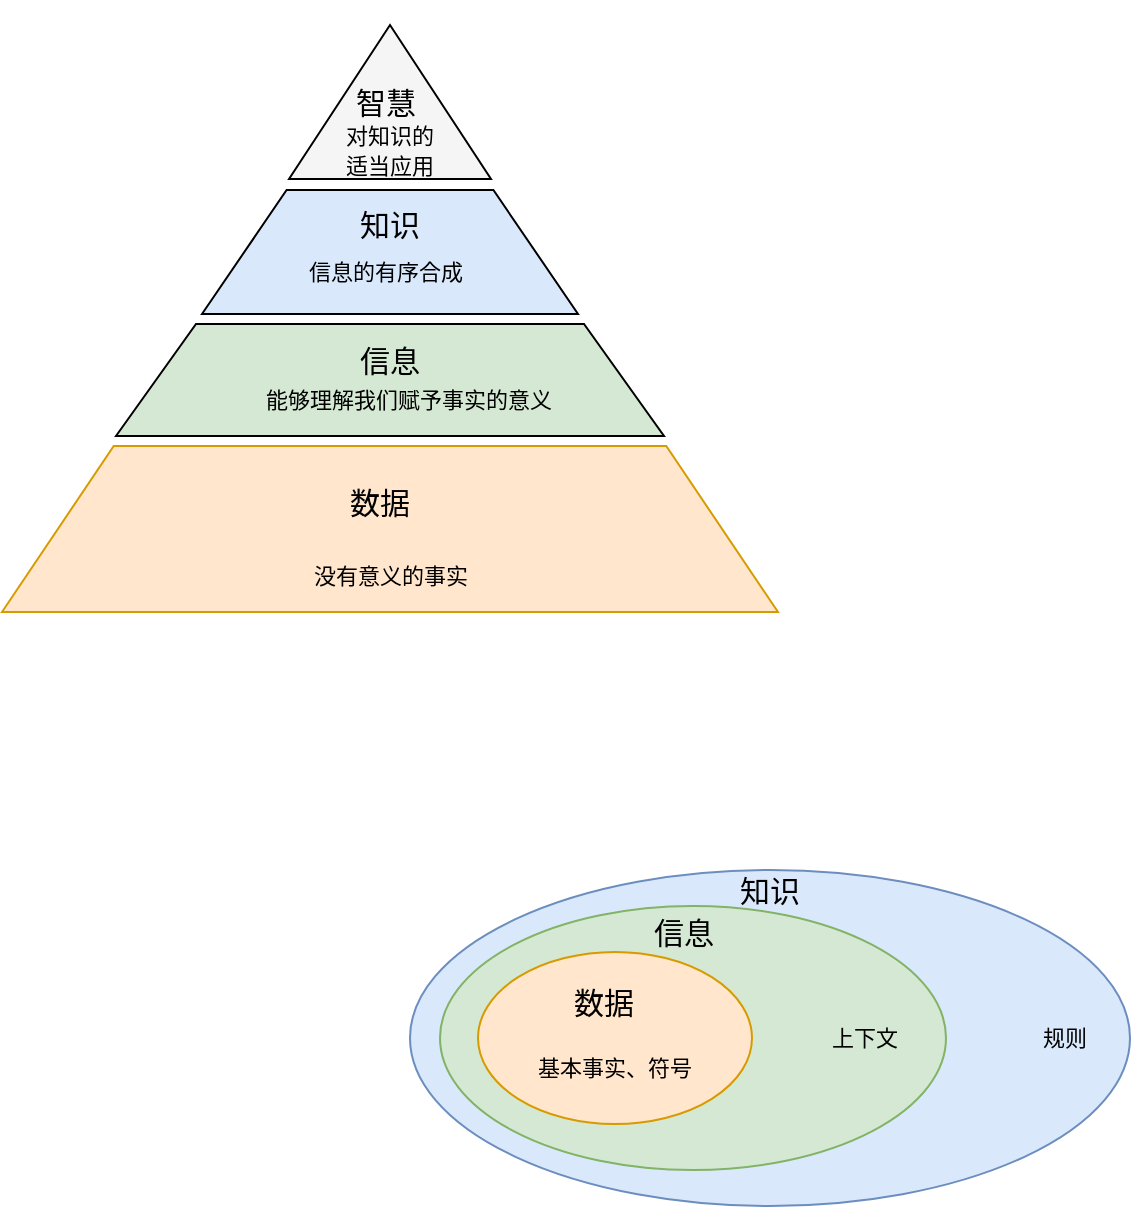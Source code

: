 <mxfile version="15.8.6" type="github">
  <diagram id="g5qer8qkhPu0NR1BCvMH" name="Page-1">
    <mxGraphModel dx="1250" dy="719" grid="0" gridSize="10" guides="1" tooltips="1" connect="1" arrows="1" fold="1" page="1" pageScale="1" pageWidth="827" pageHeight="1169" math="0" shadow="0">
      <root>
        <mxCell id="0" />
        <mxCell id="1" parent="0" />
        <mxCell id="25" value="" style="group" parent="1" vertex="1" connectable="0">
          <mxGeometry x="16" y="15.5" width="388" height="305.5" as="geometry" />
        </mxCell>
        <mxCell id="13" value="" style="shape=trapezoid;perimeter=trapezoidPerimeter;whiteSpace=wrap;html=1;strokeColor=#d79b00;fillColor=#ffe6cc;size=0.144;" parent="25" vertex="1">
          <mxGeometry y="222.5" width="388" height="83" as="geometry" />
        </mxCell>
        <mxCell id="2" value="" style="shape=trapezoid;perimeter=trapezoidPerimeter;whiteSpace=wrap;html=1;strokeColor=#000000;fillColor=#d5e8d4;size=0.146;" parent="25" vertex="1">
          <mxGeometry x="57" y="161.5" width="274" height="56" as="geometry" />
        </mxCell>
        <mxCell id="3" value="" style="triangle;whiteSpace=wrap;html=1;rotation=-90;fillColor=#f5f5f5;strokeColor=#000000;fontColor=#333333;" parent="25" vertex="1">
          <mxGeometry x="155.5" width="77" height="101" as="geometry" />
        </mxCell>
        <mxCell id="4" value="" style="shape=trapezoid;perimeter=trapezoidPerimeter;whiteSpace=wrap;html=1;fillColor=#dae8fc;strokeColor=#000000;size=0.225;" parent="25" vertex="1">
          <mxGeometry x="100" y="94.5" width="188" height="62" as="geometry" />
        </mxCell>
        <mxCell id="5" value="&lt;font style=&quot;font-size: 15px&quot;&gt;智慧&lt;/font&gt;" style="text;html=1;strokeColor=none;fillColor=none;align=center;verticalAlign=middle;whiteSpace=wrap;rounded=0;" parent="25" vertex="1">
          <mxGeometry x="172" y="40.5" width="40" height="20" as="geometry" />
        </mxCell>
        <mxCell id="6" value="&lt;font style=&quot;font-size: 15px&quot;&gt;知识&lt;/font&gt;" style="text;html=1;strokeColor=none;fillColor=none;align=center;verticalAlign=middle;whiteSpace=wrap;rounded=0;" parent="25" vertex="1">
          <mxGeometry x="174" y="101" width="40" height="20" as="geometry" />
        </mxCell>
        <mxCell id="7" value="&lt;font style=&quot;font-size: 15px&quot;&gt;信息&lt;/font&gt;" style="text;html=1;strokeColor=none;fillColor=none;align=center;verticalAlign=middle;whiteSpace=wrap;rounded=0;" parent="25" vertex="1">
          <mxGeometry x="174" y="169.5" width="40" height="20" as="geometry" />
        </mxCell>
        <mxCell id="8" value="&lt;font style=&quot;font-size: 15px&quot;&gt;数据&lt;/font&gt;" style="text;html=1;strokeColor=none;fillColor=none;align=center;verticalAlign=middle;whiteSpace=wrap;rounded=0;" parent="25" vertex="1">
          <mxGeometry x="169" y="240.5" width="40" height="20" as="geometry" />
        </mxCell>
        <mxCell id="9" value="&lt;font style=&quot;font-size: 11px&quot;&gt;对知识的适当应用&lt;/font&gt;" style="text;html=1;strokeColor=none;fillColor=none;align=center;verticalAlign=middle;whiteSpace=wrap;rounded=0;" parent="25" vertex="1">
          <mxGeometry x="169" y="64.5" width="50" height="20" as="geometry" />
        </mxCell>
        <mxCell id="10" value="&lt;font style=&quot;font-size: 11px&quot;&gt;信息的有序合成&lt;/font&gt;" style="text;html=1;strokeColor=none;fillColor=none;align=center;verticalAlign=middle;whiteSpace=wrap;rounded=0;" parent="25" vertex="1">
          <mxGeometry x="136.5" y="125.5" width="110" height="20" as="geometry" />
        </mxCell>
        <mxCell id="12" value="&lt;font style=&quot;font-size: 11px&quot;&gt;能够理解我们赋予事实的意义&lt;/font&gt;" style="text;html=1;strokeColor=none;fillColor=none;align=center;verticalAlign=middle;whiteSpace=wrap;rounded=0;" parent="25" vertex="1">
          <mxGeometry x="119" y="189.5" width="169" height="20" as="geometry" />
        </mxCell>
        <mxCell id="24" value="&lt;font style=&quot;font-size: 11px&quot;&gt;没有意义的事实&lt;/font&gt;" style="text;html=1;strokeColor=none;fillColor=none;align=center;verticalAlign=middle;whiteSpace=wrap;rounded=0;" parent="25" vertex="1">
          <mxGeometry x="109.5" y="277.5" width="169" height="20" as="geometry" />
        </mxCell>
        <mxCell id="35" value="" style="group" parent="1" vertex="1" connectable="0">
          <mxGeometry x="220" y="450" width="360" height="168" as="geometry" />
        </mxCell>
        <mxCell id="28" value="" style="ellipse;whiteSpace=wrap;html=1;fillColor=#dae8fc;strokeColor=#6c8ebf;" parent="35" vertex="1">
          <mxGeometry width="360" height="168" as="geometry" />
        </mxCell>
        <mxCell id="27" value="" style="ellipse;whiteSpace=wrap;html=1;fillColor=#d5e8d4;strokeColor=#82b366;" parent="35" vertex="1">
          <mxGeometry x="15" y="18" width="253" height="132" as="geometry" />
        </mxCell>
        <mxCell id="26" value="" style="ellipse;whiteSpace=wrap;html=1;fillColor=#ffe6cc;strokeColor=#d79b00;" parent="35" vertex="1">
          <mxGeometry x="34" y="41" width="137" height="86" as="geometry" />
        </mxCell>
        <mxCell id="29" value="&lt;font style=&quot;font-size: 15px&quot;&gt;数据&lt;/font&gt;" style="text;html=1;strokeColor=none;fillColor=none;align=center;verticalAlign=middle;whiteSpace=wrap;rounded=0;" parent="35" vertex="1">
          <mxGeometry x="77" y="56" width="40" height="20" as="geometry" />
        </mxCell>
        <mxCell id="30" value="&lt;font style=&quot;font-size: 11px&quot;&gt;基本事实、符号&lt;/font&gt;" style="text;html=1;strokeColor=none;fillColor=none;align=center;verticalAlign=middle;whiteSpace=wrap;rounded=0;" parent="35" vertex="1">
          <mxGeometry x="46" y="89" width="113" height="20" as="geometry" />
        </mxCell>
        <mxCell id="31" value="&lt;font style=&quot;font-size: 15px&quot;&gt;信息&lt;/font&gt;" style="text;html=1;strokeColor=none;fillColor=none;align=center;verticalAlign=middle;whiteSpace=wrap;rounded=0;" parent="35" vertex="1">
          <mxGeometry x="117" y="21" width="40" height="20" as="geometry" />
        </mxCell>
        <mxCell id="32" value="&lt;font style=&quot;font-size: 15px&quot;&gt;知识&lt;/font&gt;" style="text;html=1;strokeColor=none;fillColor=none;align=center;verticalAlign=middle;whiteSpace=wrap;rounded=0;" parent="35" vertex="1">
          <mxGeometry x="160" width="40" height="20" as="geometry" />
        </mxCell>
        <mxCell id="33" value="&lt;font style=&quot;font-size: 11px&quot;&gt;上下文&lt;/font&gt;" style="text;html=1;strokeColor=none;fillColor=none;align=center;verticalAlign=middle;whiteSpace=wrap;rounded=0;" parent="35" vertex="1">
          <mxGeometry x="200" y="74" width="55" height="20" as="geometry" />
        </mxCell>
        <mxCell id="34" value="&lt;span style=&quot;font-size: 11px&quot;&gt;规则&lt;/span&gt;" style="text;html=1;strokeColor=none;fillColor=none;align=center;verticalAlign=middle;whiteSpace=wrap;rounded=0;" parent="35" vertex="1">
          <mxGeometry x="299.5" y="74" width="55" height="20" as="geometry" />
        </mxCell>
      </root>
    </mxGraphModel>
  </diagram>
</mxfile>
